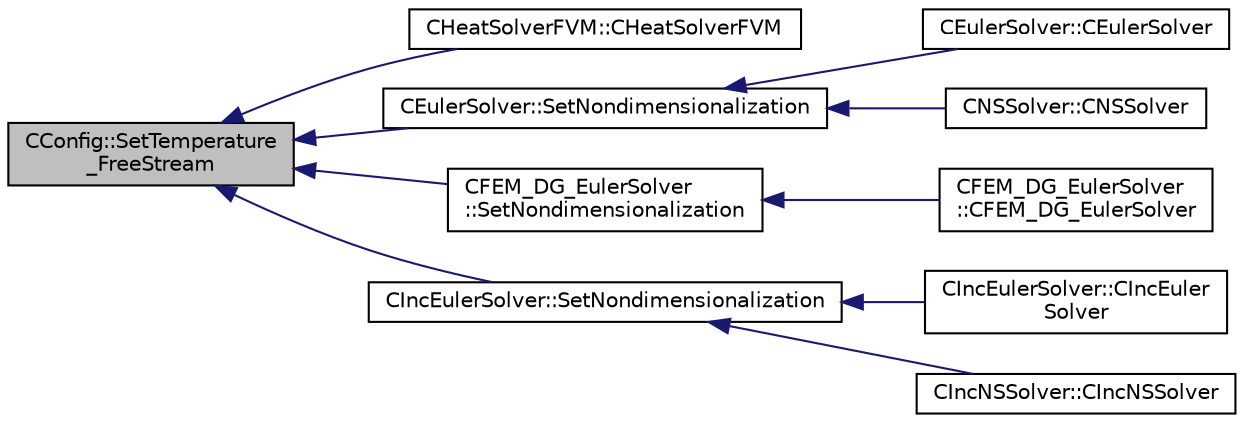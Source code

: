 digraph "CConfig::SetTemperature_FreeStream"
{
  edge [fontname="Helvetica",fontsize="10",labelfontname="Helvetica",labelfontsize="10"];
  node [fontname="Helvetica",fontsize="10",shape=record];
  rankdir="LR";
  Node15690 [label="CConfig::SetTemperature\l_FreeStream",height=0.2,width=0.4,color="black", fillcolor="grey75", style="filled", fontcolor="black"];
  Node15690 -> Node15691 [dir="back",color="midnightblue",fontsize="10",style="solid",fontname="Helvetica"];
  Node15691 [label="CHeatSolverFVM::CHeatSolverFVM",height=0.2,width=0.4,color="black", fillcolor="white", style="filled",URL="$class_c_heat_solver_f_v_m.html#a42af03c3f465c905fbc3ecbee398f5be",tooltip="Constructor of the class. "];
  Node15690 -> Node15692 [dir="back",color="midnightblue",fontsize="10",style="solid",fontname="Helvetica"];
  Node15692 [label="CEulerSolver::SetNondimensionalization",height=0.2,width=0.4,color="black", fillcolor="white", style="filled",URL="$class_c_euler_solver.html#a1c633d6e77fefb2e76308e2ba0af0c2c",tooltip="Set the solver nondimensionalization. "];
  Node15692 -> Node15693 [dir="back",color="midnightblue",fontsize="10",style="solid",fontname="Helvetica"];
  Node15693 [label="CEulerSolver::CEulerSolver",height=0.2,width=0.4,color="black", fillcolor="white", style="filled",URL="$class_c_euler_solver.html#ae1e74218b4e943111b100d7ddcbd4db9"];
  Node15692 -> Node15694 [dir="back",color="midnightblue",fontsize="10",style="solid",fontname="Helvetica"];
  Node15694 [label="CNSSolver::CNSSolver",height=0.2,width=0.4,color="black", fillcolor="white", style="filled",URL="$class_c_n_s_solver.html#a2a8ad49c42b4546696e631cf44b7788b"];
  Node15690 -> Node15695 [dir="back",color="midnightblue",fontsize="10",style="solid",fontname="Helvetica"];
  Node15695 [label="CFEM_DG_EulerSolver\l::SetNondimensionalization",height=0.2,width=0.4,color="black", fillcolor="white", style="filled",URL="$class_c_f_e_m___d_g___euler_solver.html#a31316dc2fe564329d9bb372961b10a3a",tooltip="Set the fluid solver nondimensionalization. "];
  Node15695 -> Node15696 [dir="back",color="midnightblue",fontsize="10",style="solid",fontname="Helvetica"];
  Node15696 [label="CFEM_DG_EulerSolver\l::CFEM_DG_EulerSolver",height=0.2,width=0.4,color="black", fillcolor="white", style="filled",URL="$class_c_f_e_m___d_g___euler_solver.html#a70d30ef9e7cd7620d54ec73f4b1ed28c"];
  Node15690 -> Node15697 [dir="back",color="midnightblue",fontsize="10",style="solid",fontname="Helvetica"];
  Node15697 [label="CIncEulerSolver::SetNondimensionalization",height=0.2,width=0.4,color="black", fillcolor="white", style="filled",URL="$class_c_inc_euler_solver.html#a2cffaa24417cb3803d36d38b3874d6d0",tooltip="Set the solver nondimensionalization. "];
  Node15697 -> Node15698 [dir="back",color="midnightblue",fontsize="10",style="solid",fontname="Helvetica"];
  Node15698 [label="CIncEulerSolver::CIncEuler\lSolver",height=0.2,width=0.4,color="black", fillcolor="white", style="filled",URL="$class_c_inc_euler_solver.html#a91f644b8f9a00215bac5bcd31dfc06d8"];
  Node15697 -> Node15699 [dir="back",color="midnightblue",fontsize="10",style="solid",fontname="Helvetica"];
  Node15699 [label="CIncNSSolver::CIncNSSolver",height=0.2,width=0.4,color="black", fillcolor="white", style="filled",URL="$class_c_inc_n_s_solver.html#a82152ac7e91fb1c5c073d98a1f08e2aa"];
}
